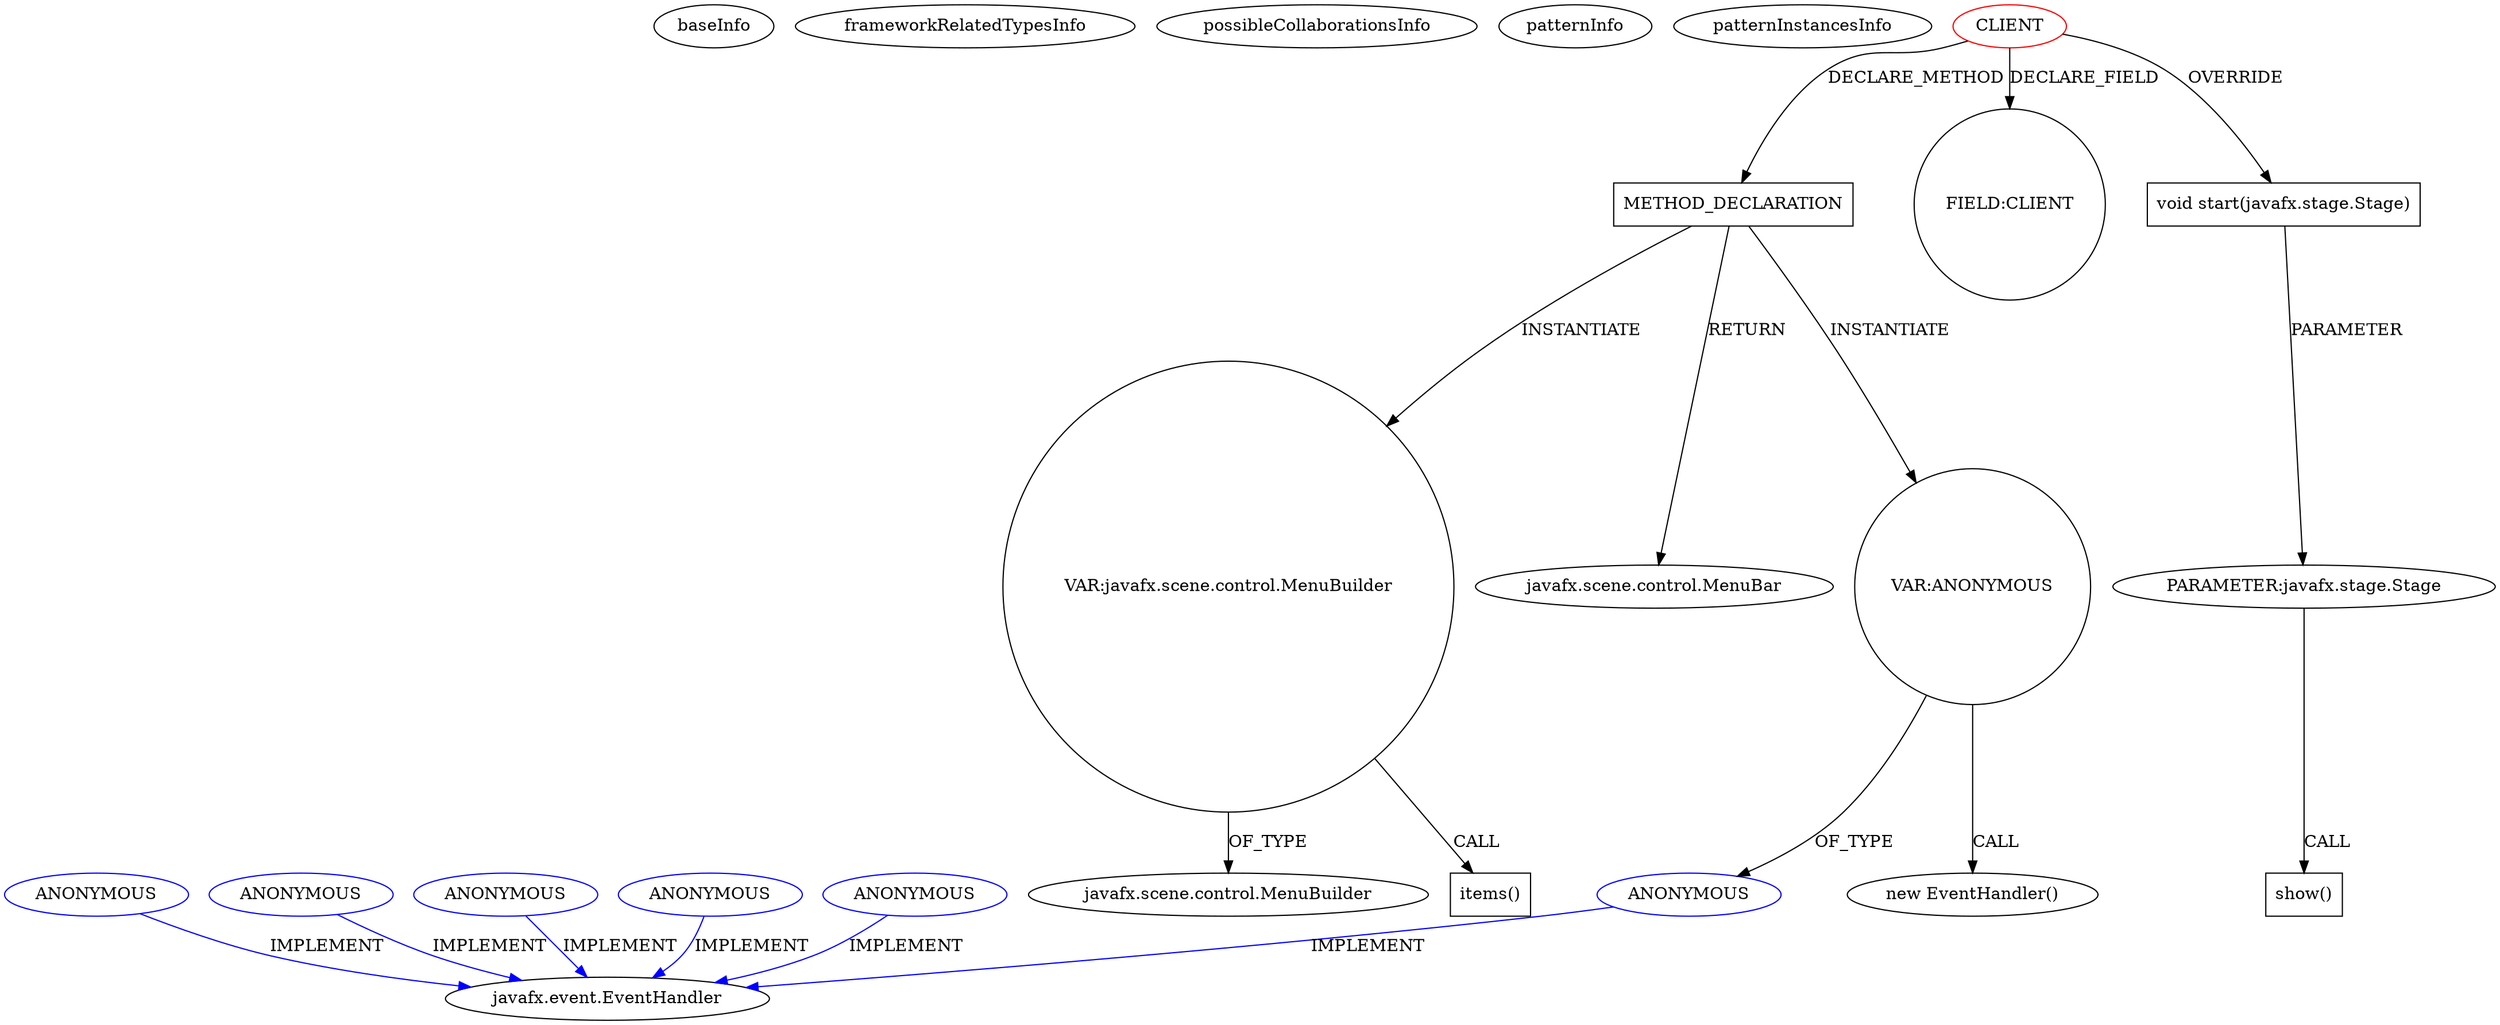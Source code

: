 digraph {
baseInfo[graphId=3949,category="pattern",isAnonymous=false,possibleRelation=false]
frameworkRelatedTypesInfo[]
possibleCollaborationsInfo[]
patternInfo[frequency=2.0,patternRootClient=0]
patternInstancesInfo[0="JoshRobertson-BFSim~/JoshRobertson-BFSim/BFSim-master/src/simulator/FXLauncher.java~FXLauncher~715",1="KraiZeur-library~/KraiZeur-library/library-master/src/application/main/Main.java~Main~737"]
115[label="javafx.scene.control.MenuBuilder",vertexType="FRAMEWORK_CLASS_TYPE",isFrameworkType=false]
267[label="VAR:javafx.scene.control.MenuBuilder",vertexType="VARIABLE_EXPRESION",isFrameworkType=false,shape=circle]
268[label="items()",vertexType="INSIDE_CALL",isFrameworkType=false,shape=box]
37[label="METHOD_DECLARATION",vertexType="CLIENT_METHOD_DECLARATION",isFrameworkType=false,shape=box]
0[label="CLIENT",vertexType="ROOT_CLIENT_CLASS_DECLARATION",isFrameworkType=false,color=red]
38[label="javafx.scene.control.MenuBar",vertexType="FRAMEWORK_CLASS_TYPE",isFrameworkType=false]
261[label="VAR:ANONYMOUS",vertexType="VARIABLE_EXPRESION",isFrameworkType=false,shape=circle]
262[label="ANONYMOUS",vertexType="REFERENCE_ANONYMOUS_DECLARATION",isFrameworkType=false,color=blue]
260[label="new EventHandler()",vertexType="CONSTRUCTOR_CALL",isFrameworkType=false]
6[label="FIELD:CLIENT",vertexType="FIELD_DECLARATION",isFrameworkType=false,shape=circle]
9[label="void start(javafx.stage.Stage)",vertexType="OVERRIDING_METHOD_DECLARATION",isFrameworkType=false,shape=box]
10[label="PARAMETER:javafx.stage.Stage",vertexType="PARAMETER_DECLARATION",isFrameworkType=false]
13[label="show()",vertexType="INSIDE_CALL",isFrameworkType=false,shape=box]
98[label="javafx.event.EventHandler",vertexType="FRAMEWORK_INTERFACE_TYPE",isFrameworkType=false]
186[label="ANONYMOUS",vertexType="REFERENCE_ANONYMOUS_DECLARATION",isFrameworkType=false,color=blue]
141[label="ANONYMOUS",vertexType="REFERENCE_ANONYMOUS_DECLARATION",isFrameworkType=false,color=blue]
111[label="ANONYMOUS",vertexType="REFERENCE_ANONYMOUS_DECLARATION",isFrameworkType=false,color=blue]
97[label="ANONYMOUS",vertexType="REFERENCE_ANONYMOUS_DECLARATION",isFrameworkType=false,color=blue]
171[label="ANONYMOUS",vertexType="REFERENCE_ANONYMOUS_DECLARATION",isFrameworkType=false,color=blue]
261->260[label="CALL"]
10->13[label="CALL"]
261->262[label="OF_TYPE"]
37->38[label="RETURN"]
111->98[label="IMPLEMENT",color=blue]
97->98[label="IMPLEMENT",color=blue]
267->115[label="OF_TYPE"]
0->9[label="OVERRIDE"]
186->98[label="IMPLEMENT",color=blue]
0->37[label="DECLARE_METHOD"]
141->98[label="IMPLEMENT",color=blue]
267->268[label="CALL"]
262->98[label="IMPLEMENT",color=blue]
171->98[label="IMPLEMENT",color=blue]
37->261[label="INSTANTIATE"]
0->6[label="DECLARE_FIELD"]
9->10[label="PARAMETER"]
37->267[label="INSTANTIATE"]
}
